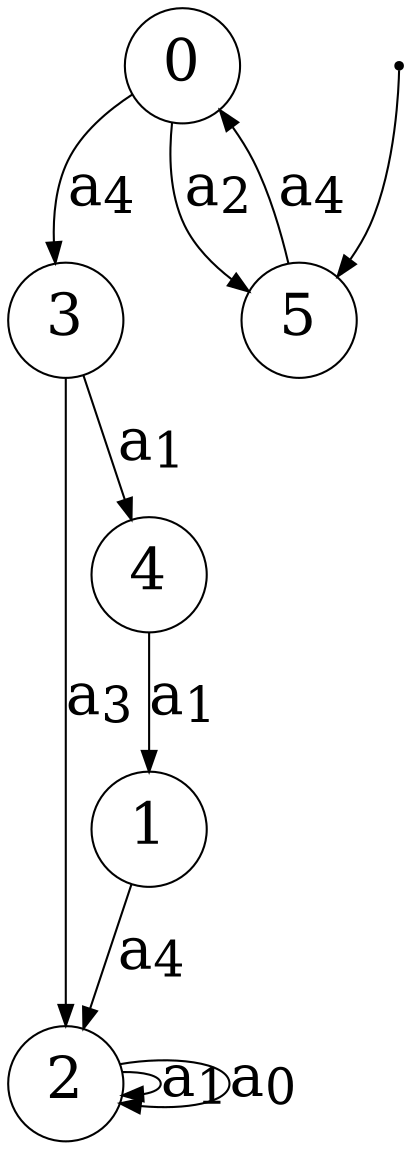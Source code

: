 digraph G {
"n0"[label= <0> shape=circle color="black" style=wedged fillcolor="white" style=filled fontsize="28"];
"n1"[label= <1> shape=circle color="black" style=wedged fillcolor="white" style=filled fontsize="28"];
"n2"[label= <2> shape=circle color="black" style=wedged fillcolor="white" style=filled fontsize="28"];
"n3"[label= <3> shape=circle color="black" style=wedged fillcolor="white" style=filled fontsize="28"];
"n4"[label= <4> shape=circle color="black" style=wedged fillcolor="white" style=filled fontsize="28"];
"n5"[label= <5> shape=circle color="black" style=wedged fillcolor="white" style=filled fontsize="28"];
"ArbitraryUnusedNameNoWorriesJustGrooving6"[fontSize=1 shape=point];
{"ArbitraryUnusedNameNoWorriesJustGrooving6"}->{"n5"};
{"n0"}->{"n3"}[label = <a<sub>4</sub>> color="black" arrowhead="normal" style="" fontsize="28"];
{"n0"}->{"n5"}[label = <a<sub>2</sub>> color="black" arrowhead="normal" style="" fontsize="28"];
{"n1"}->{"n2"}[label = <a<sub>4</sub>> color="black" arrowhead="normal" style="" fontsize="28"];
{"n2"}->{"n2"}[label = <a<sub>1</sub>> color="black" arrowhead="normal" style="" fontsize="28"];
{"n2"}->{"n2"}[label = <a<sub>0</sub>> color="black" arrowhead="normal" style="" fontsize="28"];
{"n3"}->{"n4"}[label = <a<sub>1</sub>> color="black" arrowhead="normal" style="" fontsize="28"];
{"n3"}->{"n2"}[label = <a<sub>3</sub>> color="black" arrowhead="normal" style="" fontsize="28"];
{"n4"}->{"n1"}[label = <a<sub>1</sub>> color="black" arrowhead="normal" style="" fontsize="28"];
{"n5"}->{"n0"}[label = <a<sub>4</sub>> color="black" arrowhead="normal" style="" fontsize="28"];
}
